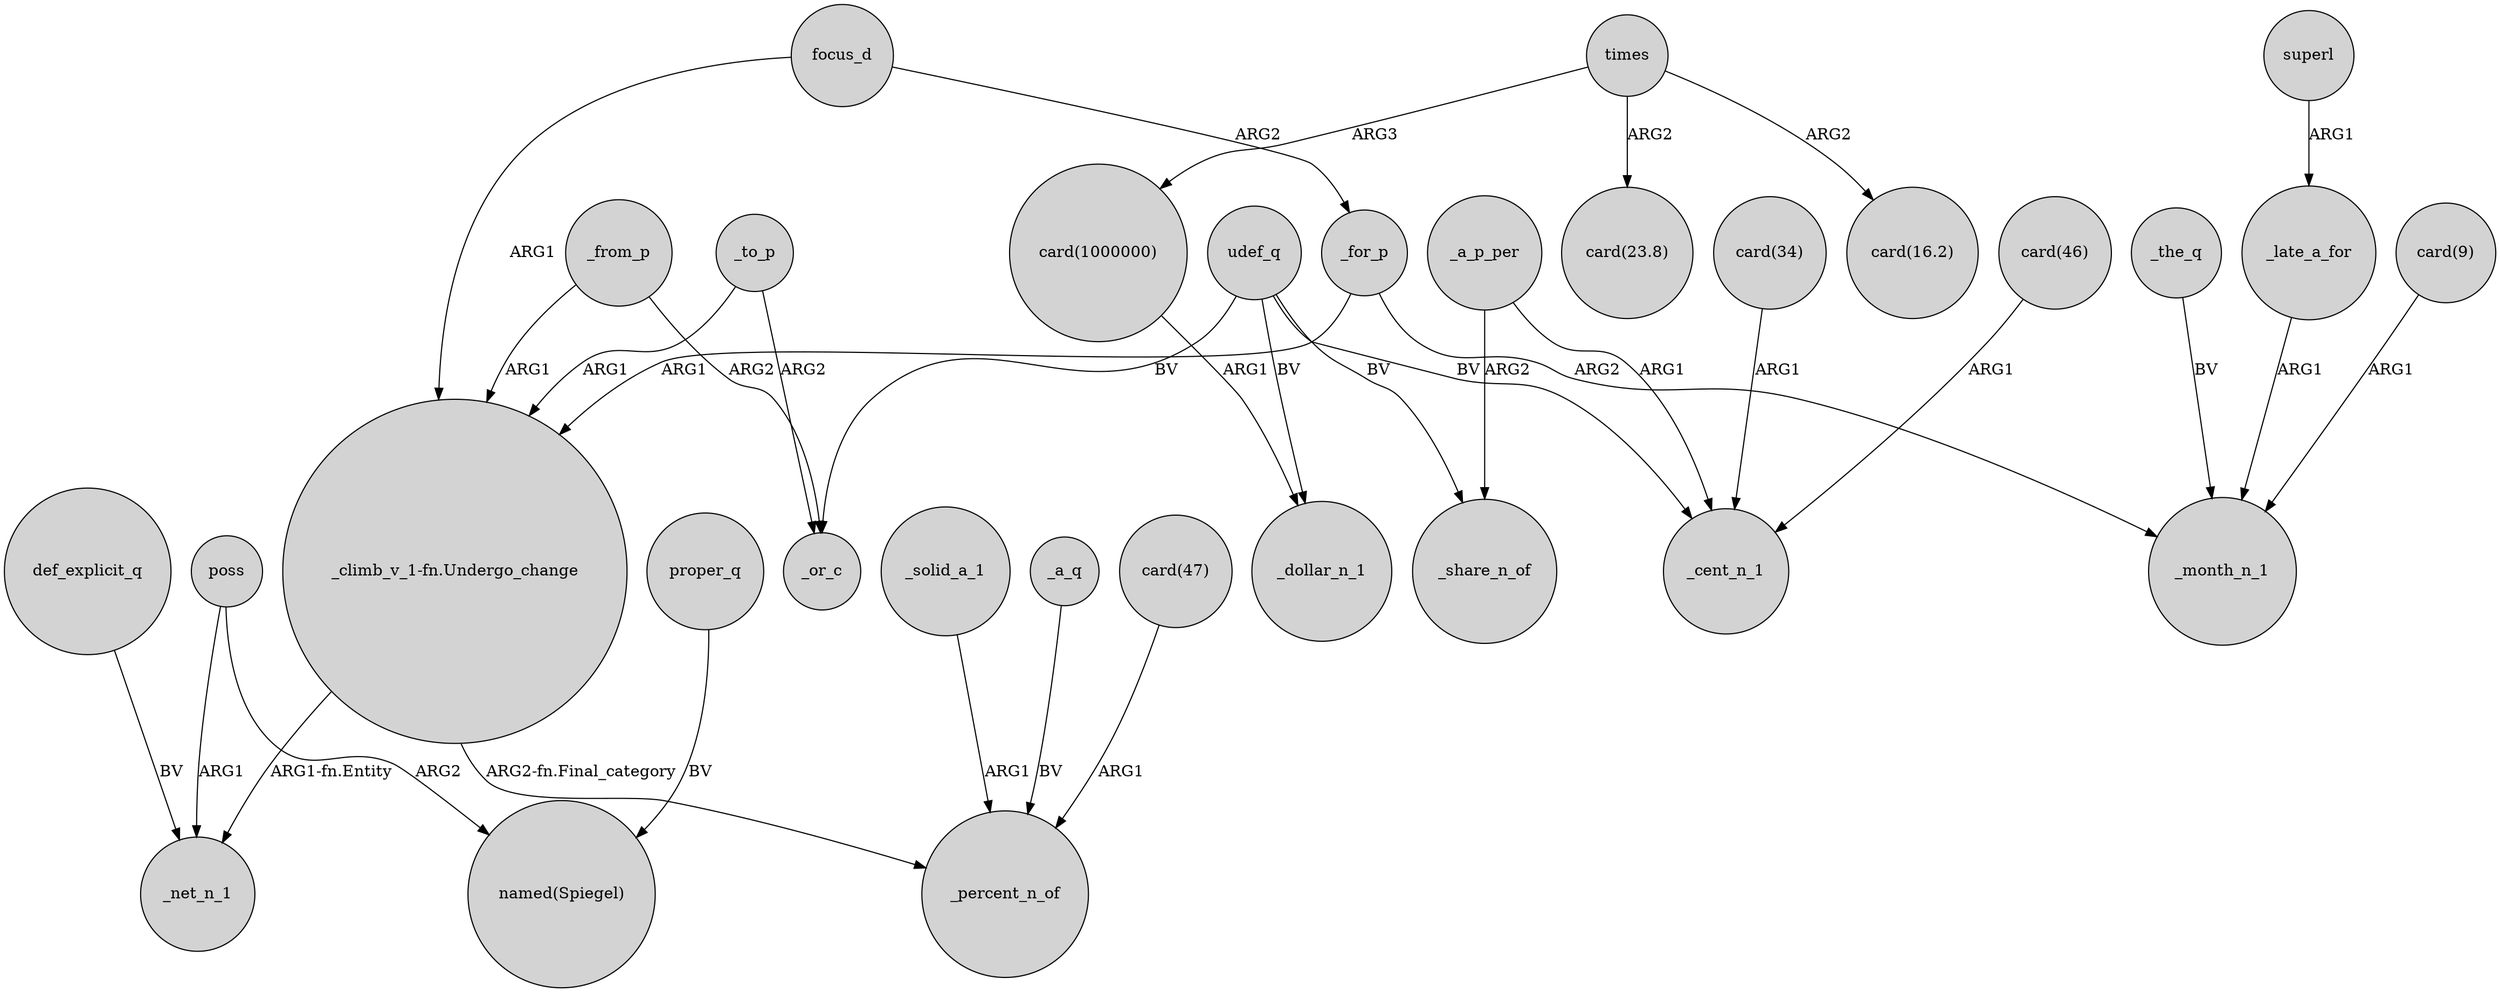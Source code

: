 digraph {
	node [shape=circle style=filled]
	focus_d -> "_climb_v_1-fn.Undergo_change" [label=ARG1]
	def_explicit_q -> _net_n_1 [label=BV]
	_to_p -> _or_c [label=ARG2]
	proper_q -> "named(Spiegel)" [label=BV]
	_to_p -> "_climb_v_1-fn.Undergo_change" [label=ARG1]
	_a_p_per -> _cent_n_1 [label=ARG1]
	_the_q -> _month_n_1 [label=BV]
	"card(34)" -> _cent_n_1 [label=ARG1]
	superl -> _late_a_for [label=ARG1]
	times -> "card(23.8)" [label=ARG2]
	times -> "card(1000000)" [label=ARG3]
	_late_a_for -> _month_n_1 [label=ARG1]
	udef_q -> _cent_n_1 [label=BV]
	_solid_a_1 -> _percent_n_of [label=ARG1]
	"card(46)" -> _cent_n_1 [label=ARG1]
	udef_q -> _or_c [label=BV]
	_a_p_per -> _share_n_of [label=ARG2]
	udef_q -> _share_n_of [label=BV]
	_for_p -> "_climb_v_1-fn.Undergo_change" [label=ARG1]
	"_climb_v_1-fn.Undergo_change" -> _net_n_1 [label="ARG1-fn.Entity"]
	udef_q -> _dollar_n_1 [label=BV]
	_from_p -> "_climb_v_1-fn.Undergo_change" [label=ARG1]
	"card(1000000)" -> _dollar_n_1 [label=ARG1]
	_from_p -> _or_c [label=ARG2]
	poss -> "named(Spiegel)" [label=ARG2]
	times -> "card(16.2)" [label=ARG2]
	"_climb_v_1-fn.Undergo_change" -> _percent_n_of [label="ARG2-fn.Final_category"]
	"card(9)" -> _month_n_1 [label=ARG1]
	focus_d -> _for_p [label=ARG2]
	_a_q -> _percent_n_of [label=BV]
	_for_p -> _month_n_1 [label=ARG2]
	poss -> _net_n_1 [label=ARG1]
	"card(47)" -> _percent_n_of [label=ARG1]
}
